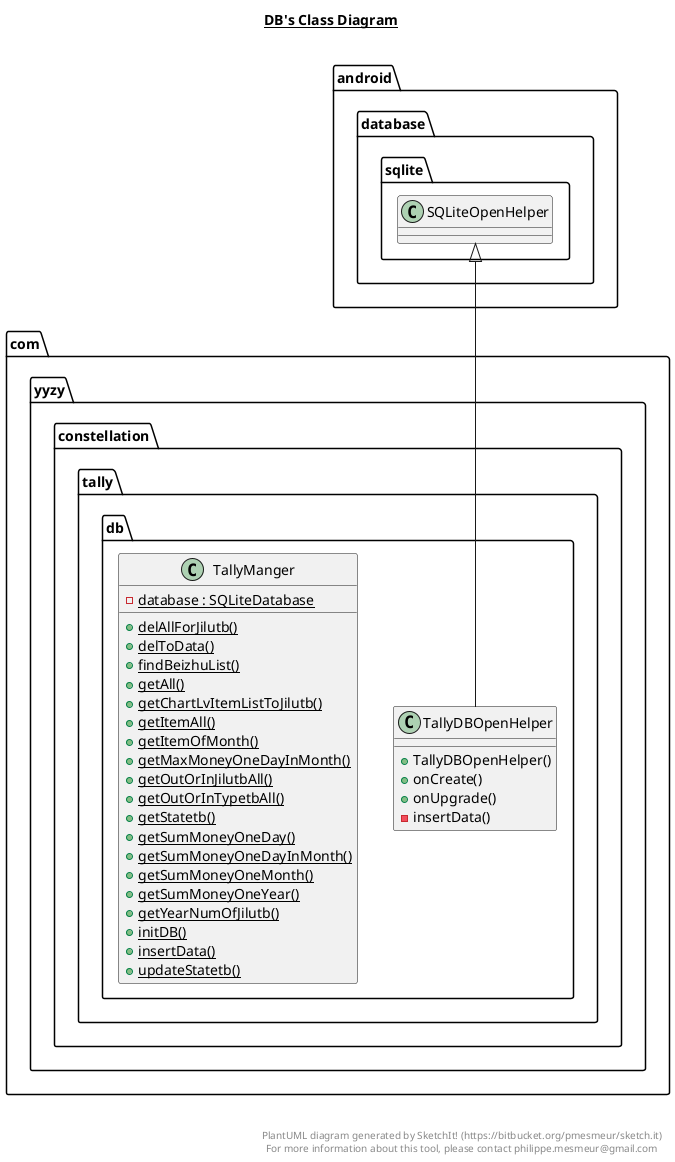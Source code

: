 @startuml

title __DB's Class Diagram__\n

  namespace com.yyzy.constellation {
    namespace tally {
      namespace db {
        class com.yyzy.constellation.tally.db.TallyDBOpenHelper {
            + TallyDBOpenHelper()
            + onCreate()
            + onUpgrade()
            - insertData()
        }
      }
    }
  }
  

  namespace com.yyzy.constellation {
    namespace tally {
      namespace db {
        class com.yyzy.constellation.tally.db.TallyManger {
            {static} - database : SQLiteDatabase
            {static} + delAllForJilutb()
            {static} + delToData()
            {static} + findBeizhuList()
            {static} + getAll()
            {static} + getChartLvItemListToJilutb()
            {static} + getItemAll()
            {static} + getItemOfMonth()
            {static} + getMaxMoneyOneDayInMonth()
            {static} + getOutOrInJilutbAll()
            {static} + getOutOrInTypetbAll()
            {static} + getStatetb()
            {static} + getSumMoneyOneDay()
            {static} + getSumMoneyOneDayInMonth()
            {static} + getSumMoneyOneMonth()
            {static} + getSumMoneyOneYear()
            {static} + getYearNumOfJilutb()
            {static} + initDB()
            {static} + insertData()
            {static} + updateStatetb()
        }
      }
    }
  }
  

  com.yyzy.constellation.tally.db.TallyDBOpenHelper -up-|> android.database.sqlite.SQLiteOpenHelper


right footer


PlantUML diagram generated by SketchIt! (https://bitbucket.org/pmesmeur/sketch.it)
For more information about this tool, please contact philippe.mesmeur@gmail.com
endfooter

@enduml

